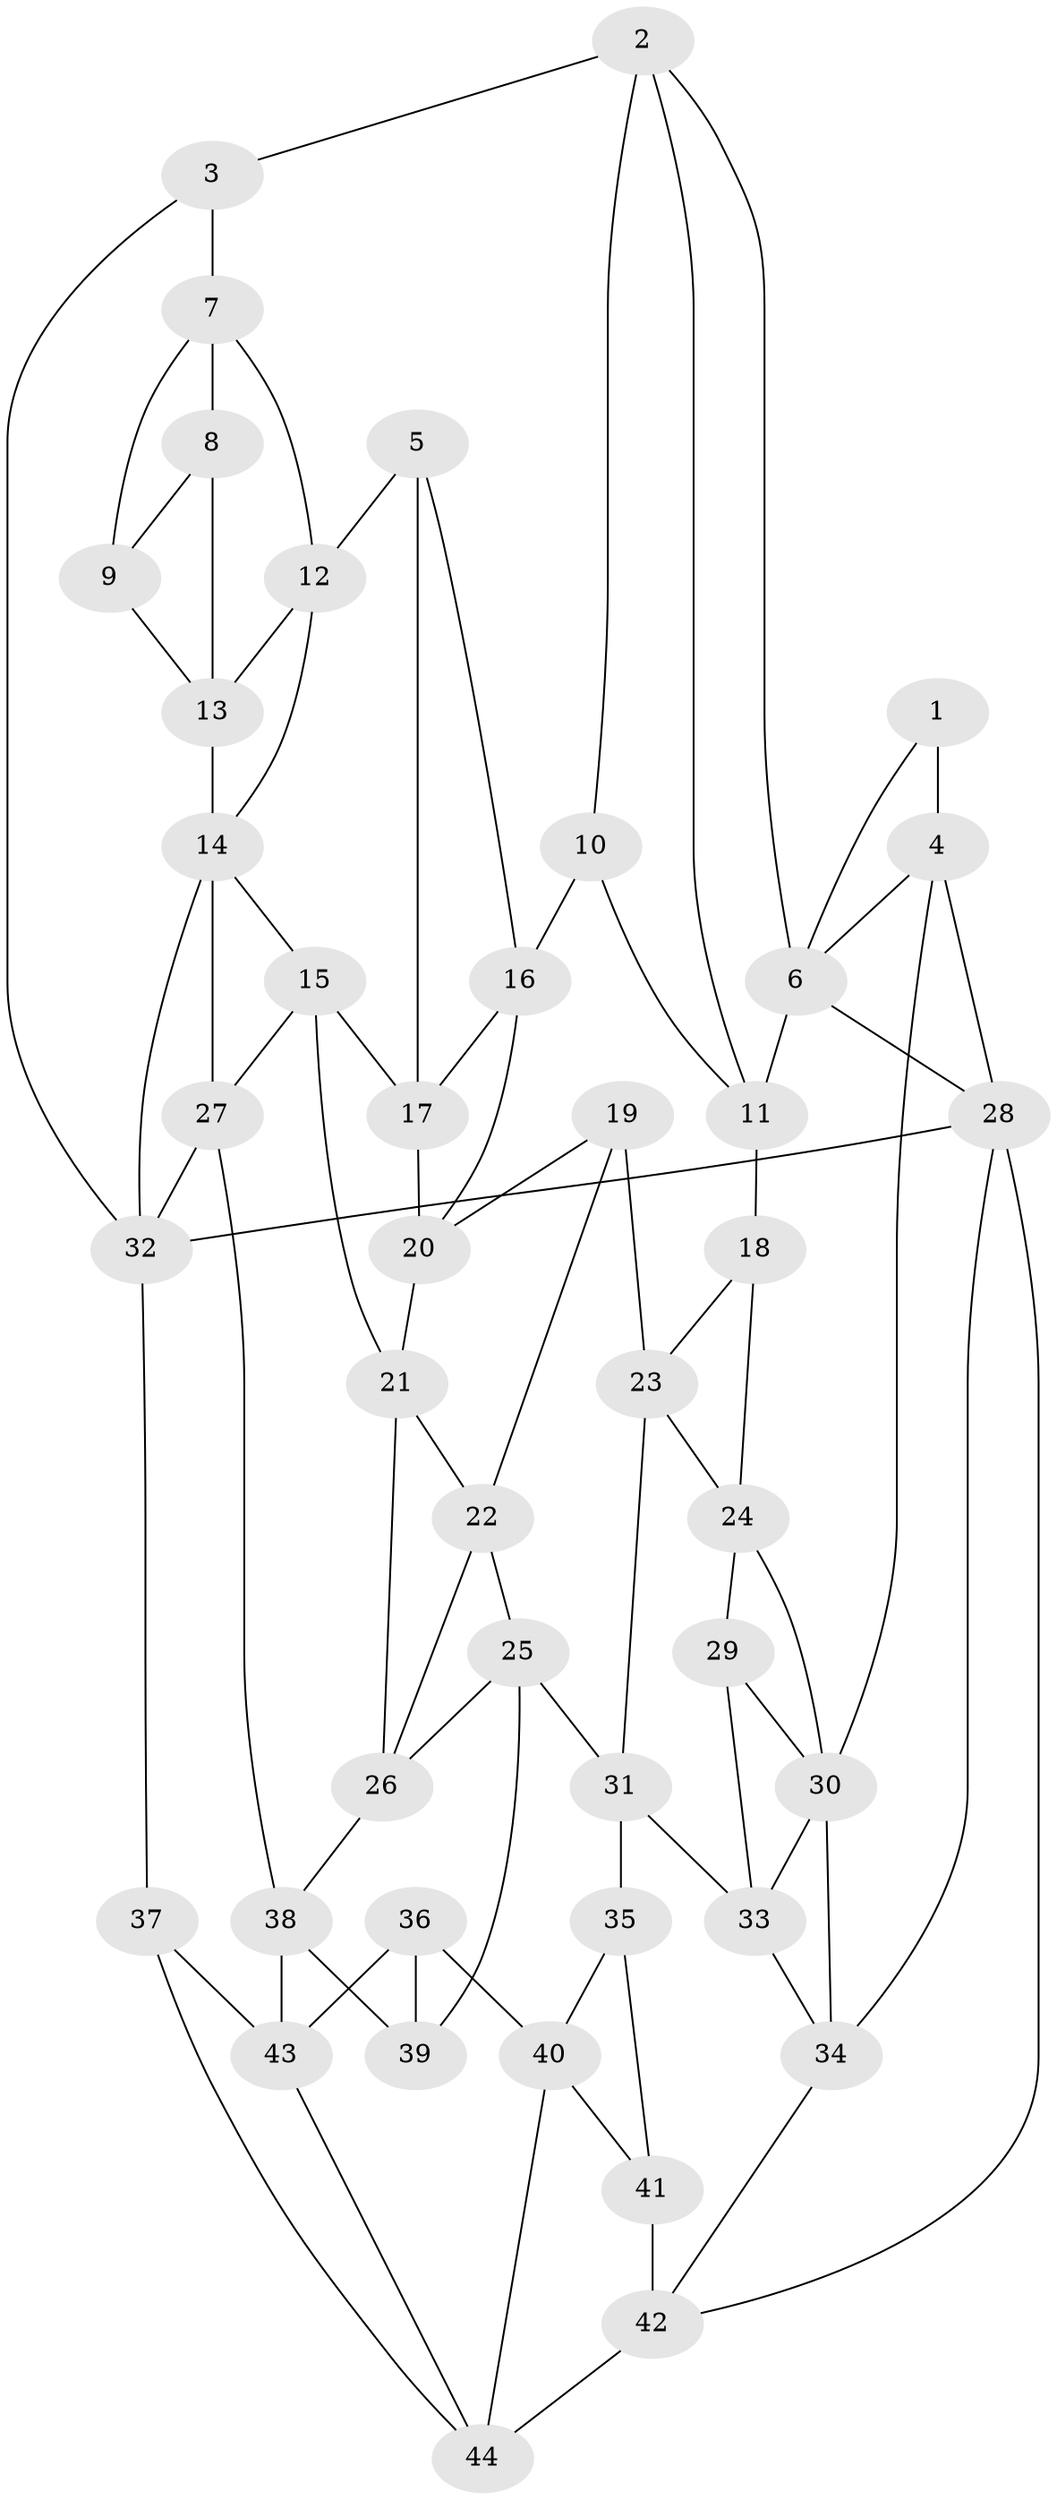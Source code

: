 // original degree distribution, {3: 0.027777777777777776, 6: 0.21296296296296297, 5: 0.5462962962962963, 4: 0.21296296296296297}
// Generated by graph-tools (version 1.1) at 2025/38/03/04/25 23:38:29]
// undirected, 44 vertices, 83 edges
graph export_dot {
  node [color=gray90,style=filled];
  1;
  2;
  3;
  4;
  5;
  6;
  7;
  8;
  9;
  10;
  11;
  12;
  13;
  14;
  15;
  16;
  17;
  18;
  19;
  20;
  21;
  22;
  23;
  24;
  25;
  26;
  27;
  28;
  29;
  30;
  31;
  32;
  33;
  34;
  35;
  36;
  37;
  38;
  39;
  40;
  41;
  42;
  43;
  44;
  1 -- 4 [weight=2.0];
  1 -- 6 [weight=1.0];
  2 -- 3 [weight=1.0];
  2 -- 6 [weight=1.0];
  2 -- 10 [weight=1.0];
  2 -- 11 [weight=1.0];
  3 -- 7 [weight=1.0];
  3 -- 32 [weight=1.0];
  4 -- 6 [weight=1.0];
  4 -- 28 [weight=1.0];
  4 -- 30 [weight=1.0];
  5 -- 12 [weight=1.0];
  5 -- 16 [weight=1.0];
  5 -- 17 [weight=1.0];
  6 -- 11 [weight=1.0];
  6 -- 28 [weight=1.0];
  7 -- 8 [weight=1.0];
  7 -- 9 [weight=1.0];
  7 -- 12 [weight=1.0];
  8 -- 9 [weight=1.0];
  8 -- 13 [weight=2.0];
  9 -- 13 [weight=1.0];
  10 -- 11 [weight=1.0];
  10 -- 16 [weight=2.0];
  11 -- 18 [weight=2.0];
  12 -- 13 [weight=1.0];
  12 -- 14 [weight=1.0];
  13 -- 14 [weight=2.0];
  14 -- 15 [weight=1.0];
  14 -- 27 [weight=1.0];
  14 -- 32 [weight=1.0];
  15 -- 17 [weight=1.0];
  15 -- 21 [weight=1.0];
  15 -- 27 [weight=1.0];
  16 -- 17 [weight=1.0];
  16 -- 20 [weight=1.0];
  17 -- 20 [weight=1.0];
  18 -- 23 [weight=1.0];
  18 -- 24 [weight=1.0];
  19 -- 20 [weight=1.0];
  19 -- 22 [weight=1.0];
  19 -- 23 [weight=1.0];
  20 -- 21 [weight=1.0];
  21 -- 22 [weight=1.0];
  21 -- 26 [weight=1.0];
  22 -- 25 [weight=1.0];
  22 -- 26 [weight=1.0];
  23 -- 24 [weight=1.0];
  23 -- 31 [weight=1.0];
  24 -- 29 [weight=1.0];
  24 -- 30 [weight=1.0];
  25 -- 26 [weight=1.0];
  25 -- 31 [weight=1.0];
  25 -- 39 [weight=1.0];
  26 -- 38 [weight=1.0];
  27 -- 32 [weight=1.0];
  27 -- 38 [weight=1.0];
  28 -- 32 [weight=2.0];
  28 -- 34 [weight=1.0];
  28 -- 42 [weight=1.0];
  29 -- 30 [weight=2.0];
  29 -- 33 [weight=1.0];
  30 -- 33 [weight=1.0];
  30 -- 34 [weight=1.0];
  31 -- 33 [weight=1.0];
  31 -- 35 [weight=2.0];
  32 -- 37 [weight=1.0];
  33 -- 34 [weight=1.0];
  34 -- 42 [weight=1.0];
  35 -- 40 [weight=1.0];
  35 -- 41 [weight=1.0];
  36 -- 39 [weight=1.0];
  36 -- 40 [weight=1.0];
  36 -- 43 [weight=1.0];
  37 -- 43 [weight=1.0];
  37 -- 44 [weight=1.0];
  38 -- 39 [weight=2.0];
  38 -- 43 [weight=1.0];
  40 -- 41 [weight=1.0];
  40 -- 44 [weight=1.0];
  41 -- 42 [weight=2.0];
  42 -- 44 [weight=1.0];
  43 -- 44 [weight=1.0];
}
